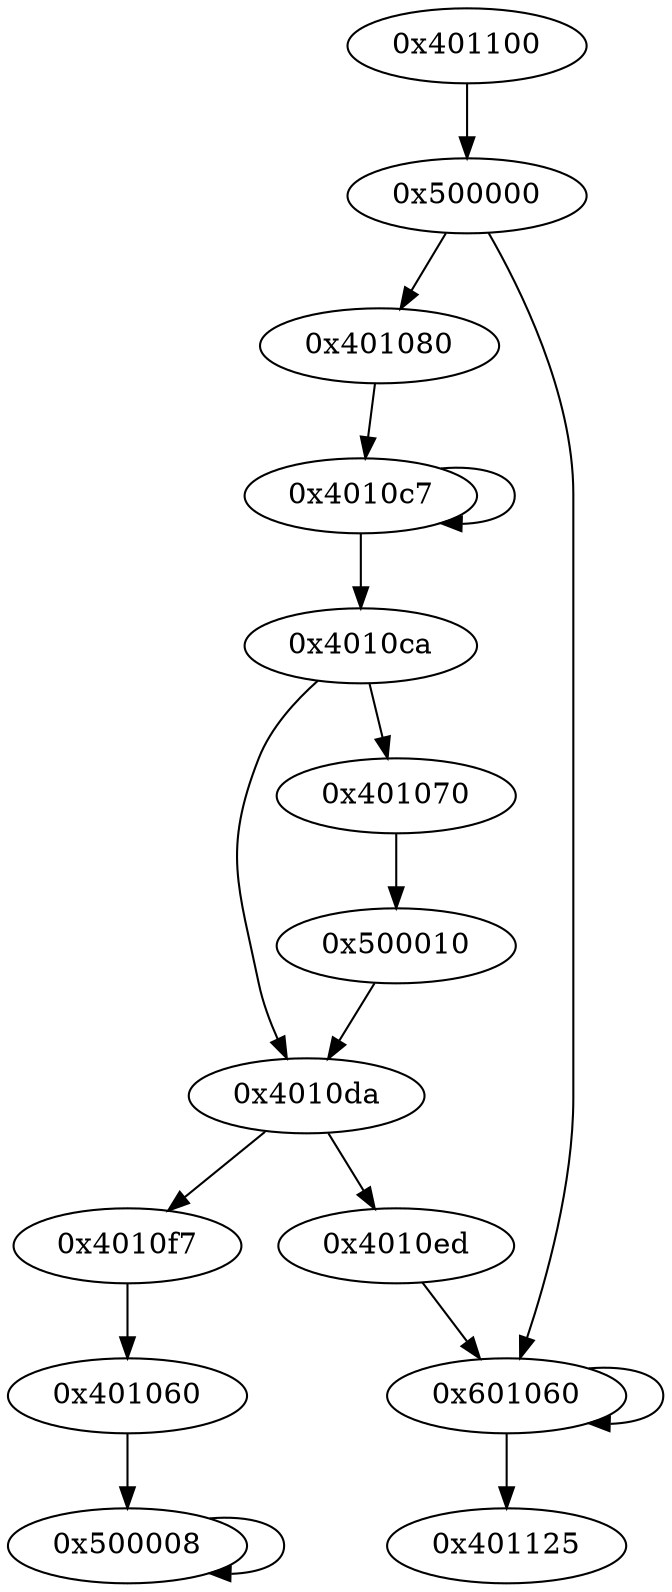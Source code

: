 digraph {
401100 [label="0x401100"];
500000 [label="0x500000"];
401080 [label="0x401080"];
"4010c7" [label="0x4010c7"];
"4010ca" [label="0x4010ca"];
401070 [label="0x401070"];
500010 [label="0x500010"];
"4010da" [label="0x4010da"];
"4010ed" [label="0x4010ed"];
"4010f7" [label="0x4010f7"];
601060 [label="0x601060"];
401060 [label="0x401060"];
500008 [label="0x500008"];
401125 [label="0x401125"];
401100 -> 500000;
500000 -> 401080;
500000 -> 601060;
401080 -> "4010c7";
"4010c7" -> "4010c7";
"4010c7" -> "4010ca";
"4010ca" -> 401070;
"4010ca" -> "4010da";
401070 -> 500010;
500010 -> "4010da";
"4010da" -> "4010ed";
"4010da" -> "4010f7";
"4010ed" -> 601060;
"4010f7" -> 401060;
601060 -> 601060;
601060 -> 401125;
401060 -> 500008;
500008 -> 500008;
}
